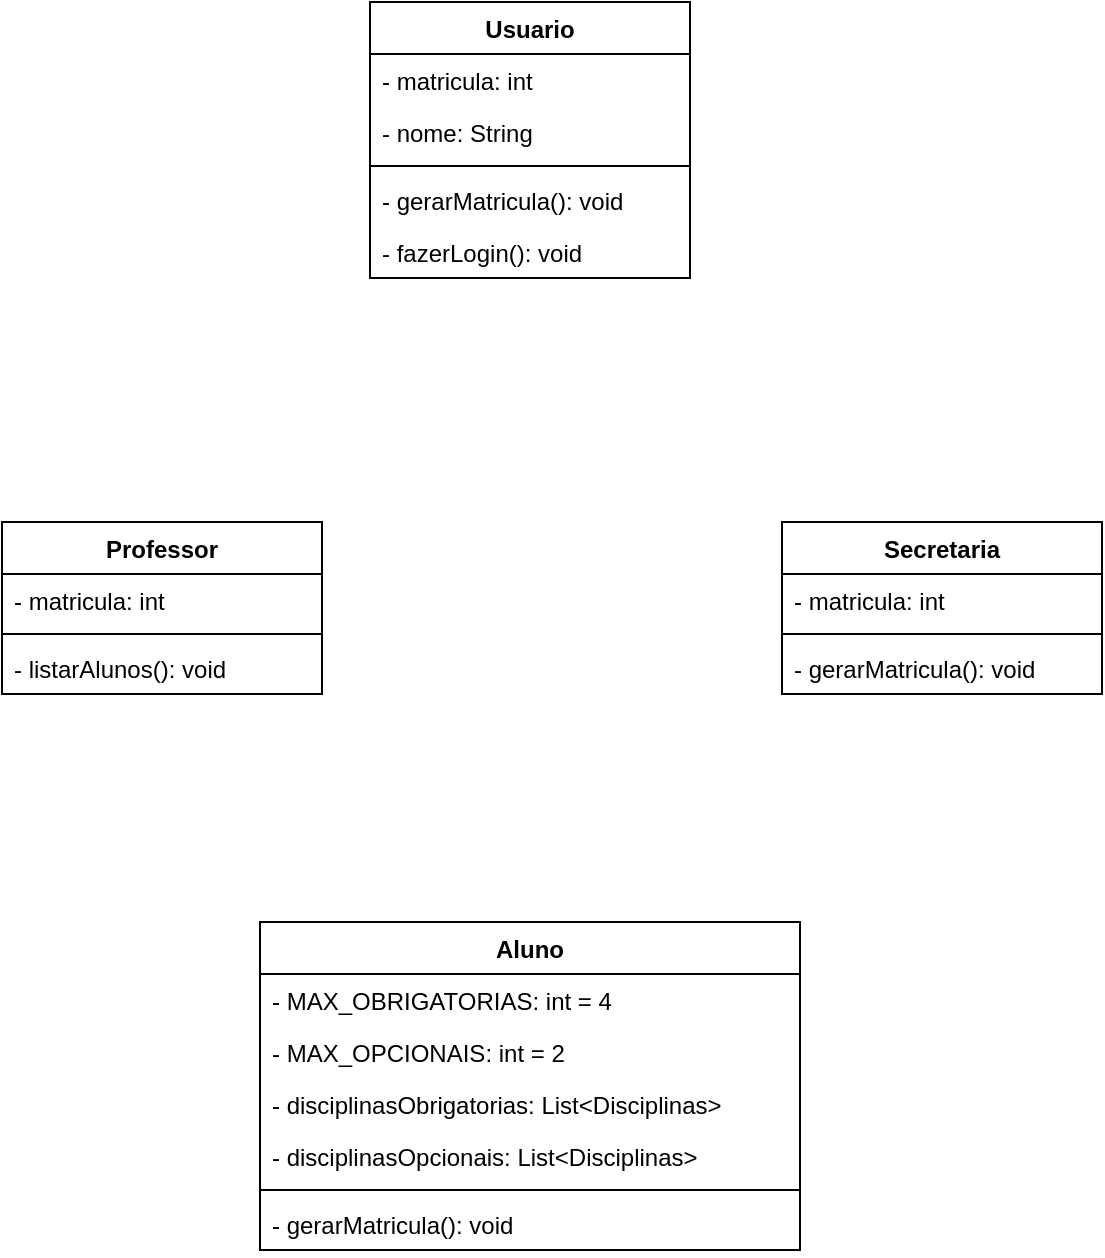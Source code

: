 <mxfile version="14.9.6" type="github">
  <diagram id="C5RBs43oDa-KdzZeNtuy" name="Page-1">
    <mxGraphModel dx="1298" dy="834" grid="1" gridSize="10" guides="1" tooltips="1" connect="1" arrows="1" fold="1" page="1" pageScale="1" pageWidth="827" pageHeight="1169" math="0" shadow="0">
      <root>
        <mxCell id="WIyWlLk6GJQsqaUBKTNV-0" />
        <mxCell id="WIyWlLk6GJQsqaUBKTNV-1" parent="WIyWlLk6GJQsqaUBKTNV-0" />
        <mxCell id="JrXMHWwTkLq7MBl9970T-0" value="Usuario" style="swimlane;fontStyle=1;align=center;verticalAlign=top;childLayout=stackLayout;horizontal=1;startSize=26;horizontalStack=0;resizeParent=1;resizeParentMax=0;resizeLast=0;collapsible=1;marginBottom=0;" vertex="1" parent="WIyWlLk6GJQsqaUBKTNV-1">
          <mxGeometry x="334" y="20" width="160" height="138" as="geometry" />
        </mxCell>
        <mxCell id="JrXMHWwTkLq7MBl9970T-1" value="- matricula: int" style="text;strokeColor=none;fillColor=none;align=left;verticalAlign=top;spacingLeft=4;spacingRight=4;overflow=hidden;rotatable=0;points=[[0,0.5],[1,0.5]];portConstraint=eastwest;" vertex="1" parent="JrXMHWwTkLq7MBl9970T-0">
          <mxGeometry y="26" width="160" height="26" as="geometry" />
        </mxCell>
        <mxCell id="JrXMHWwTkLq7MBl9970T-16" value="- nome: String" style="text;strokeColor=none;fillColor=none;align=left;verticalAlign=top;spacingLeft=4;spacingRight=4;overflow=hidden;rotatable=0;points=[[0,0.5],[1,0.5]];portConstraint=eastwest;" vertex="1" parent="JrXMHWwTkLq7MBl9970T-0">
          <mxGeometry y="52" width="160" height="26" as="geometry" />
        </mxCell>
        <mxCell id="JrXMHWwTkLq7MBl9970T-2" value="" style="line;strokeWidth=1;fillColor=none;align=left;verticalAlign=middle;spacingTop=-1;spacingLeft=3;spacingRight=3;rotatable=0;labelPosition=right;points=[];portConstraint=eastwest;" vertex="1" parent="JrXMHWwTkLq7MBl9970T-0">
          <mxGeometry y="78" width="160" height="8" as="geometry" />
        </mxCell>
        <mxCell id="JrXMHWwTkLq7MBl9970T-17" value="- gerarMatricula(): void" style="text;strokeColor=none;fillColor=none;align=left;verticalAlign=top;spacingLeft=4;spacingRight=4;overflow=hidden;rotatable=0;points=[[0,0.5],[1,0.5]];portConstraint=eastwest;" vertex="1" parent="JrXMHWwTkLq7MBl9970T-0">
          <mxGeometry y="86" width="160" height="26" as="geometry" />
        </mxCell>
        <mxCell id="JrXMHWwTkLq7MBl9970T-3" value="- fazerLogin(): void" style="text;strokeColor=none;fillColor=none;align=left;verticalAlign=top;spacingLeft=4;spacingRight=4;overflow=hidden;rotatable=0;points=[[0,0.5],[1,0.5]];portConstraint=eastwest;" vertex="1" parent="JrXMHWwTkLq7MBl9970T-0">
          <mxGeometry y="112" width="160" height="26" as="geometry" />
        </mxCell>
        <mxCell id="JrXMHWwTkLq7MBl9970T-4" value="Professor" style="swimlane;fontStyle=1;align=center;verticalAlign=top;childLayout=stackLayout;horizontal=1;startSize=26;horizontalStack=0;resizeParent=1;resizeParentMax=0;resizeLast=0;collapsible=1;marginBottom=0;" vertex="1" parent="WIyWlLk6GJQsqaUBKTNV-1">
          <mxGeometry x="150" y="280" width="160" height="86" as="geometry" />
        </mxCell>
        <mxCell id="JrXMHWwTkLq7MBl9970T-5" value="- matricula: int" style="text;strokeColor=none;fillColor=none;align=left;verticalAlign=top;spacingLeft=4;spacingRight=4;overflow=hidden;rotatable=0;points=[[0,0.5],[1,0.5]];portConstraint=eastwest;" vertex="1" parent="JrXMHWwTkLq7MBl9970T-4">
          <mxGeometry y="26" width="160" height="26" as="geometry" />
        </mxCell>
        <mxCell id="JrXMHWwTkLq7MBl9970T-6" value="" style="line;strokeWidth=1;fillColor=none;align=left;verticalAlign=middle;spacingTop=-1;spacingLeft=3;spacingRight=3;rotatable=0;labelPosition=right;points=[];portConstraint=eastwest;" vertex="1" parent="JrXMHWwTkLq7MBl9970T-4">
          <mxGeometry y="52" width="160" height="8" as="geometry" />
        </mxCell>
        <mxCell id="JrXMHWwTkLq7MBl9970T-7" value="- listarAlunos(): void" style="text;strokeColor=none;fillColor=none;align=left;verticalAlign=top;spacingLeft=4;spacingRight=4;overflow=hidden;rotatable=0;points=[[0,0.5],[1,0.5]];portConstraint=eastwest;" vertex="1" parent="JrXMHWwTkLq7MBl9970T-4">
          <mxGeometry y="60" width="160" height="26" as="geometry" />
        </mxCell>
        <mxCell id="JrXMHWwTkLq7MBl9970T-8" value="Aluno" style="swimlane;fontStyle=1;align=center;verticalAlign=top;childLayout=stackLayout;horizontal=1;startSize=26;horizontalStack=0;resizeParent=1;resizeParentMax=0;resizeLast=0;collapsible=1;marginBottom=0;" vertex="1" parent="WIyWlLk6GJQsqaUBKTNV-1">
          <mxGeometry x="279" y="480" width="270" height="164" as="geometry" />
        </mxCell>
        <mxCell id="JrXMHWwTkLq7MBl9970T-9" value="- MAX_OBRIGATORIAS: int = 4" style="text;strokeColor=none;fillColor=none;align=left;verticalAlign=top;spacingLeft=4;spacingRight=4;overflow=hidden;rotatable=0;points=[[0,0.5],[1,0.5]];portConstraint=eastwest;" vertex="1" parent="JrXMHWwTkLq7MBl9970T-8">
          <mxGeometry y="26" width="270" height="26" as="geometry" />
        </mxCell>
        <mxCell id="JrXMHWwTkLq7MBl9970T-21" value="- MAX_OPCIONAIS: int = 2" style="text;strokeColor=none;fillColor=none;align=left;verticalAlign=top;spacingLeft=4;spacingRight=4;overflow=hidden;rotatable=0;points=[[0,0.5],[1,0.5]];portConstraint=eastwest;" vertex="1" parent="JrXMHWwTkLq7MBl9970T-8">
          <mxGeometry y="52" width="270" height="26" as="geometry" />
        </mxCell>
        <mxCell id="JrXMHWwTkLq7MBl9970T-20" value="- disciplinasObrigatorias: List&lt;Disciplinas&gt;" style="text;strokeColor=none;fillColor=none;align=left;verticalAlign=top;spacingLeft=4;spacingRight=4;overflow=hidden;rotatable=0;points=[[0,0.5],[1,0.5]];portConstraint=eastwest;" vertex="1" parent="JrXMHWwTkLq7MBl9970T-8">
          <mxGeometry y="78" width="270" height="26" as="geometry" />
        </mxCell>
        <mxCell id="JrXMHWwTkLq7MBl9970T-19" value="- disciplinasOpcionais: List&lt;Disciplinas&gt;" style="text;strokeColor=none;fillColor=none;align=left;verticalAlign=top;spacingLeft=4;spacingRight=4;overflow=hidden;rotatable=0;points=[[0,0.5],[1,0.5]];portConstraint=eastwest;" vertex="1" parent="JrXMHWwTkLq7MBl9970T-8">
          <mxGeometry y="104" width="270" height="26" as="geometry" />
        </mxCell>
        <mxCell id="JrXMHWwTkLq7MBl9970T-10" value="" style="line;strokeWidth=1;fillColor=none;align=left;verticalAlign=middle;spacingTop=-1;spacingLeft=3;spacingRight=3;rotatable=0;labelPosition=right;points=[];portConstraint=eastwest;" vertex="1" parent="JrXMHWwTkLq7MBl9970T-8">
          <mxGeometry y="130" width="270" height="8" as="geometry" />
        </mxCell>
        <mxCell id="JrXMHWwTkLq7MBl9970T-11" value="- gerarMatricula(): void" style="text;strokeColor=none;fillColor=none;align=left;verticalAlign=top;spacingLeft=4;spacingRight=4;overflow=hidden;rotatable=0;points=[[0,0.5],[1,0.5]];portConstraint=eastwest;" vertex="1" parent="JrXMHWwTkLq7MBl9970T-8">
          <mxGeometry y="138" width="270" height="26" as="geometry" />
        </mxCell>
        <mxCell id="JrXMHWwTkLq7MBl9970T-12" value="Secretaria" style="swimlane;fontStyle=1;align=center;verticalAlign=top;childLayout=stackLayout;horizontal=1;startSize=26;horizontalStack=0;resizeParent=1;resizeParentMax=0;resizeLast=0;collapsible=1;marginBottom=0;" vertex="1" parent="WIyWlLk6GJQsqaUBKTNV-1">
          <mxGeometry x="540" y="280" width="160" height="86" as="geometry" />
        </mxCell>
        <mxCell id="JrXMHWwTkLq7MBl9970T-13" value="- matricula: int" style="text;strokeColor=none;fillColor=none;align=left;verticalAlign=top;spacingLeft=4;spacingRight=4;overflow=hidden;rotatable=0;points=[[0,0.5],[1,0.5]];portConstraint=eastwest;" vertex="1" parent="JrXMHWwTkLq7MBl9970T-12">
          <mxGeometry y="26" width="160" height="26" as="geometry" />
        </mxCell>
        <mxCell id="JrXMHWwTkLq7MBl9970T-14" value="" style="line;strokeWidth=1;fillColor=none;align=left;verticalAlign=middle;spacingTop=-1;spacingLeft=3;spacingRight=3;rotatable=0;labelPosition=right;points=[];portConstraint=eastwest;" vertex="1" parent="JrXMHWwTkLq7MBl9970T-12">
          <mxGeometry y="52" width="160" height="8" as="geometry" />
        </mxCell>
        <mxCell id="JrXMHWwTkLq7MBl9970T-15" value="- gerarMatricula(): void" style="text;strokeColor=none;fillColor=none;align=left;verticalAlign=top;spacingLeft=4;spacingRight=4;overflow=hidden;rotatable=0;points=[[0,0.5],[1,0.5]];portConstraint=eastwest;" vertex="1" parent="JrXMHWwTkLq7MBl9970T-12">
          <mxGeometry y="60" width="160" height="26" as="geometry" />
        </mxCell>
      </root>
    </mxGraphModel>
  </diagram>
</mxfile>
